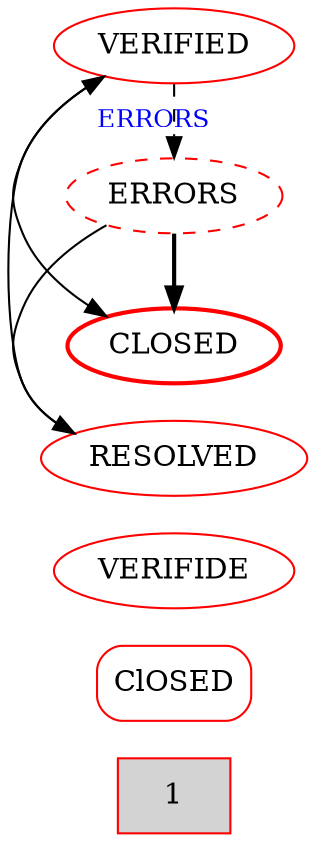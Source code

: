 

digraph
{
    rankdir = LR;

    node[color = "red", fontsize = 14];
    edge[color = "black", fontcolor = "blue", fontsize = 12];

    1[shape = "rectangle", style = "filled", fillcolor = "lightgray"];
    ClOSED[shape = "rectangle", style = "rounded"];
    VERIFIDE[chpe = "rctanglre", style = "rounded"];

    OPEN -> RESOLVED -> "VERIFIED" -> CLOSED;
    OPEN -> CLOSED[style = "bold"];
    VERIFIED -> OPEN[label = "ERRORS", style = "dashed", arrowed = "dot"];
    {rank = same; OPEN; RESOLVED; "VERIFIED"; CLOSED}
    {rank = same; OPEN; CLOSED[style = "bold"]}
    {rank = same; VERIFIED; OPEN[label = "ERRORS", style = "dashed", arrowed = "dot"];}
}
